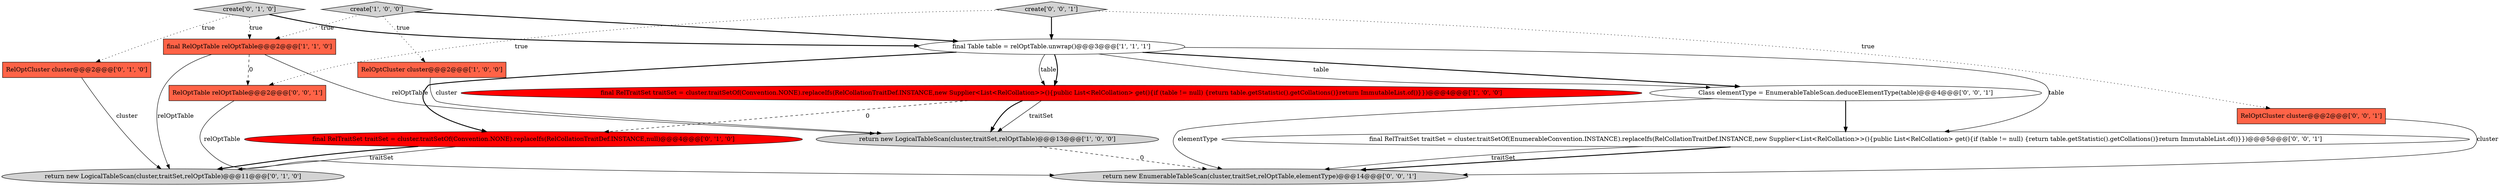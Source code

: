 digraph {
4 [style = filled, label = "final RelOptTable relOptTable@@@2@@@['1', '1', '0']", fillcolor = tomato, shape = box image = "AAA0AAABBB1BBB"];
15 [style = filled, label = "RelOptTable relOptTable@@@2@@@['0', '0', '1']", fillcolor = tomato, shape = box image = "AAA0AAABBB3BBB"];
7 [style = filled, label = "RelOptCluster cluster@@@2@@@['0', '1', '0']", fillcolor = tomato, shape = box image = "AAA0AAABBB2BBB"];
1 [style = filled, label = "final Table table = relOptTable.unwrap()@@@3@@@['1', '1', '1']", fillcolor = white, shape = ellipse image = "AAA0AAABBB1BBB"];
10 [style = filled, label = "final RelTraitSet traitSet = cluster.traitSetOf(EnumerableConvention.INSTANCE).replaceIfs(RelCollationTraitDef.INSTANCE,new Supplier<List<RelCollation>>(){public List<RelCollation> get(){if (table != null) {return table.getStatistic().getCollations()}return ImmutableList.of()}})@@@5@@@['0', '0', '1']", fillcolor = white, shape = ellipse image = "AAA0AAABBB3BBB"];
3 [style = filled, label = "create['1', '0', '0']", fillcolor = lightgray, shape = diamond image = "AAA0AAABBB1BBB"];
2 [style = filled, label = "final RelTraitSet traitSet = cluster.traitSetOf(Convention.NONE).replaceIfs(RelCollationTraitDef.INSTANCE,new Supplier<List<RelCollation>>(){public List<RelCollation> get(){if (table != null) {return table.getStatistic().getCollations()}return ImmutableList.of()}})@@@4@@@['1', '0', '0']", fillcolor = red, shape = ellipse image = "AAA1AAABBB1BBB"];
6 [style = filled, label = "final RelTraitSet traitSet = cluster.traitSetOf(Convention.NONE).replaceIfs(RelCollationTraitDef.INSTANCE,null)@@@4@@@['0', '1', '0']", fillcolor = red, shape = ellipse image = "AAA1AAABBB2BBB"];
12 [style = filled, label = "return new EnumerableTableScan(cluster,traitSet,relOptTable,elementType)@@@14@@@['0', '0', '1']", fillcolor = lightgray, shape = ellipse image = "AAA0AAABBB3BBB"];
14 [style = filled, label = "RelOptCluster cluster@@@2@@@['0', '0', '1']", fillcolor = tomato, shape = box image = "AAA0AAABBB3BBB"];
8 [style = filled, label = "create['0', '1', '0']", fillcolor = lightgray, shape = diamond image = "AAA0AAABBB2BBB"];
11 [style = filled, label = "Class elementType = EnumerableTableScan.deduceElementType(table)@@@4@@@['0', '0', '1']", fillcolor = white, shape = ellipse image = "AAA0AAABBB3BBB"];
5 [style = filled, label = "return new LogicalTableScan(cluster,traitSet,relOptTable)@@@13@@@['1', '0', '0']", fillcolor = lightgray, shape = ellipse image = "AAA0AAABBB1BBB"];
9 [style = filled, label = "return new LogicalTableScan(cluster,traitSet,relOptTable)@@@11@@@['0', '1', '0']", fillcolor = lightgray, shape = ellipse image = "AAA0AAABBB2BBB"];
0 [style = filled, label = "RelOptCluster cluster@@@2@@@['1', '0', '0']", fillcolor = tomato, shape = box image = "AAA0AAABBB1BBB"];
13 [style = filled, label = "create['0', '0', '1']", fillcolor = lightgray, shape = diamond image = "AAA0AAABBB3BBB"];
5->12 [style = dashed, label="0"];
3->1 [style = bold, label=""];
1->10 [style = solid, label="table"];
6->9 [style = solid, label="traitSet"];
11->12 [style = solid, label="elementType"];
7->9 [style = solid, label="cluster"];
4->9 [style = solid, label="relOptTable"];
3->4 [style = dotted, label="true"];
8->7 [style = dotted, label="true"];
14->12 [style = solid, label="cluster"];
4->5 [style = solid, label="relOptTable"];
8->4 [style = dotted, label="true"];
2->5 [style = solid, label="traitSet"];
13->1 [style = bold, label=""];
1->11 [style = bold, label=""];
8->1 [style = bold, label=""];
1->11 [style = solid, label="table"];
1->6 [style = bold, label=""];
1->2 [style = solid, label="table"];
11->10 [style = bold, label=""];
10->12 [style = bold, label=""];
4->15 [style = dashed, label="0"];
3->0 [style = dotted, label="true"];
2->6 [style = dashed, label="0"];
10->12 [style = solid, label="traitSet"];
13->15 [style = dotted, label="true"];
1->2 [style = bold, label=""];
15->12 [style = solid, label="relOptTable"];
6->9 [style = bold, label=""];
13->14 [style = dotted, label="true"];
0->5 [style = solid, label="cluster"];
2->5 [style = bold, label=""];
}
